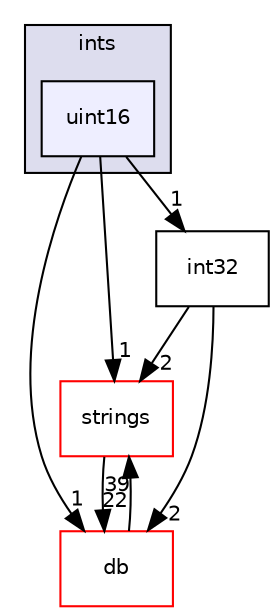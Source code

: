 digraph "src/OpenFOAM/primitives/ints/uint16" {
  bgcolor=transparent;
  compound=true
  node [ fontsize="10", fontname="Helvetica"];
  edge [ labelfontsize="10", labelfontname="Helvetica"];
  subgraph clusterdir_086c067a0e64eeb439d30ae0c44248d8 {
    graph [ bgcolor="#ddddee", pencolor="black", label="ints" fontname="Helvetica", fontsize="10", URL="dir_086c067a0e64eeb439d30ae0c44248d8.html"]
  dir_9763d0f33c09e121da681e9582ebdf2b [shape=box, label="uint16", style="filled", fillcolor="#eeeeff", pencolor="black", URL="dir_9763d0f33c09e121da681e9582ebdf2b.html"];
  }
  dir_ce1ee507886310df0e74ee2e624fbc88 [shape=box label="strings" color="red" URL="dir_ce1ee507886310df0e74ee2e624fbc88.html"];
  dir_63c634f7a7cfd679ac26c67fb30fc32f [shape=box label="db" color="red" URL="dir_63c634f7a7cfd679ac26c67fb30fc32f.html"];
  dir_89913462db5028a6f6117b0a0b2cd520 [shape=box label="int32" URL="dir_89913462db5028a6f6117b0a0b2cd520.html"];
  dir_ce1ee507886310df0e74ee2e624fbc88->dir_63c634f7a7cfd679ac26c67fb30fc32f [headlabel="22", labeldistance=1.5 headhref="dir_002731_002218.html"];
  dir_63c634f7a7cfd679ac26c67fb30fc32f->dir_ce1ee507886310df0e74ee2e624fbc88 [headlabel="39", labeldistance=1.5 headhref="dir_002218_002731.html"];
  dir_9763d0f33c09e121da681e9582ebdf2b->dir_ce1ee507886310df0e74ee2e624fbc88 [headlabel="1", labeldistance=1.5 headhref="dir_002685_002731.html"];
  dir_9763d0f33c09e121da681e9582ebdf2b->dir_63c634f7a7cfd679ac26c67fb30fc32f [headlabel="1", labeldistance=1.5 headhref="dir_002685_002218.html"];
  dir_9763d0f33c09e121da681e9582ebdf2b->dir_89913462db5028a6f6117b0a0b2cd520 [headlabel="1", labeldistance=1.5 headhref="dir_002685_002680.html"];
  dir_89913462db5028a6f6117b0a0b2cd520->dir_ce1ee507886310df0e74ee2e624fbc88 [headlabel="2", labeldistance=1.5 headhref="dir_002680_002731.html"];
  dir_89913462db5028a6f6117b0a0b2cd520->dir_63c634f7a7cfd679ac26c67fb30fc32f [headlabel="2", labeldistance=1.5 headhref="dir_002680_002218.html"];
}
